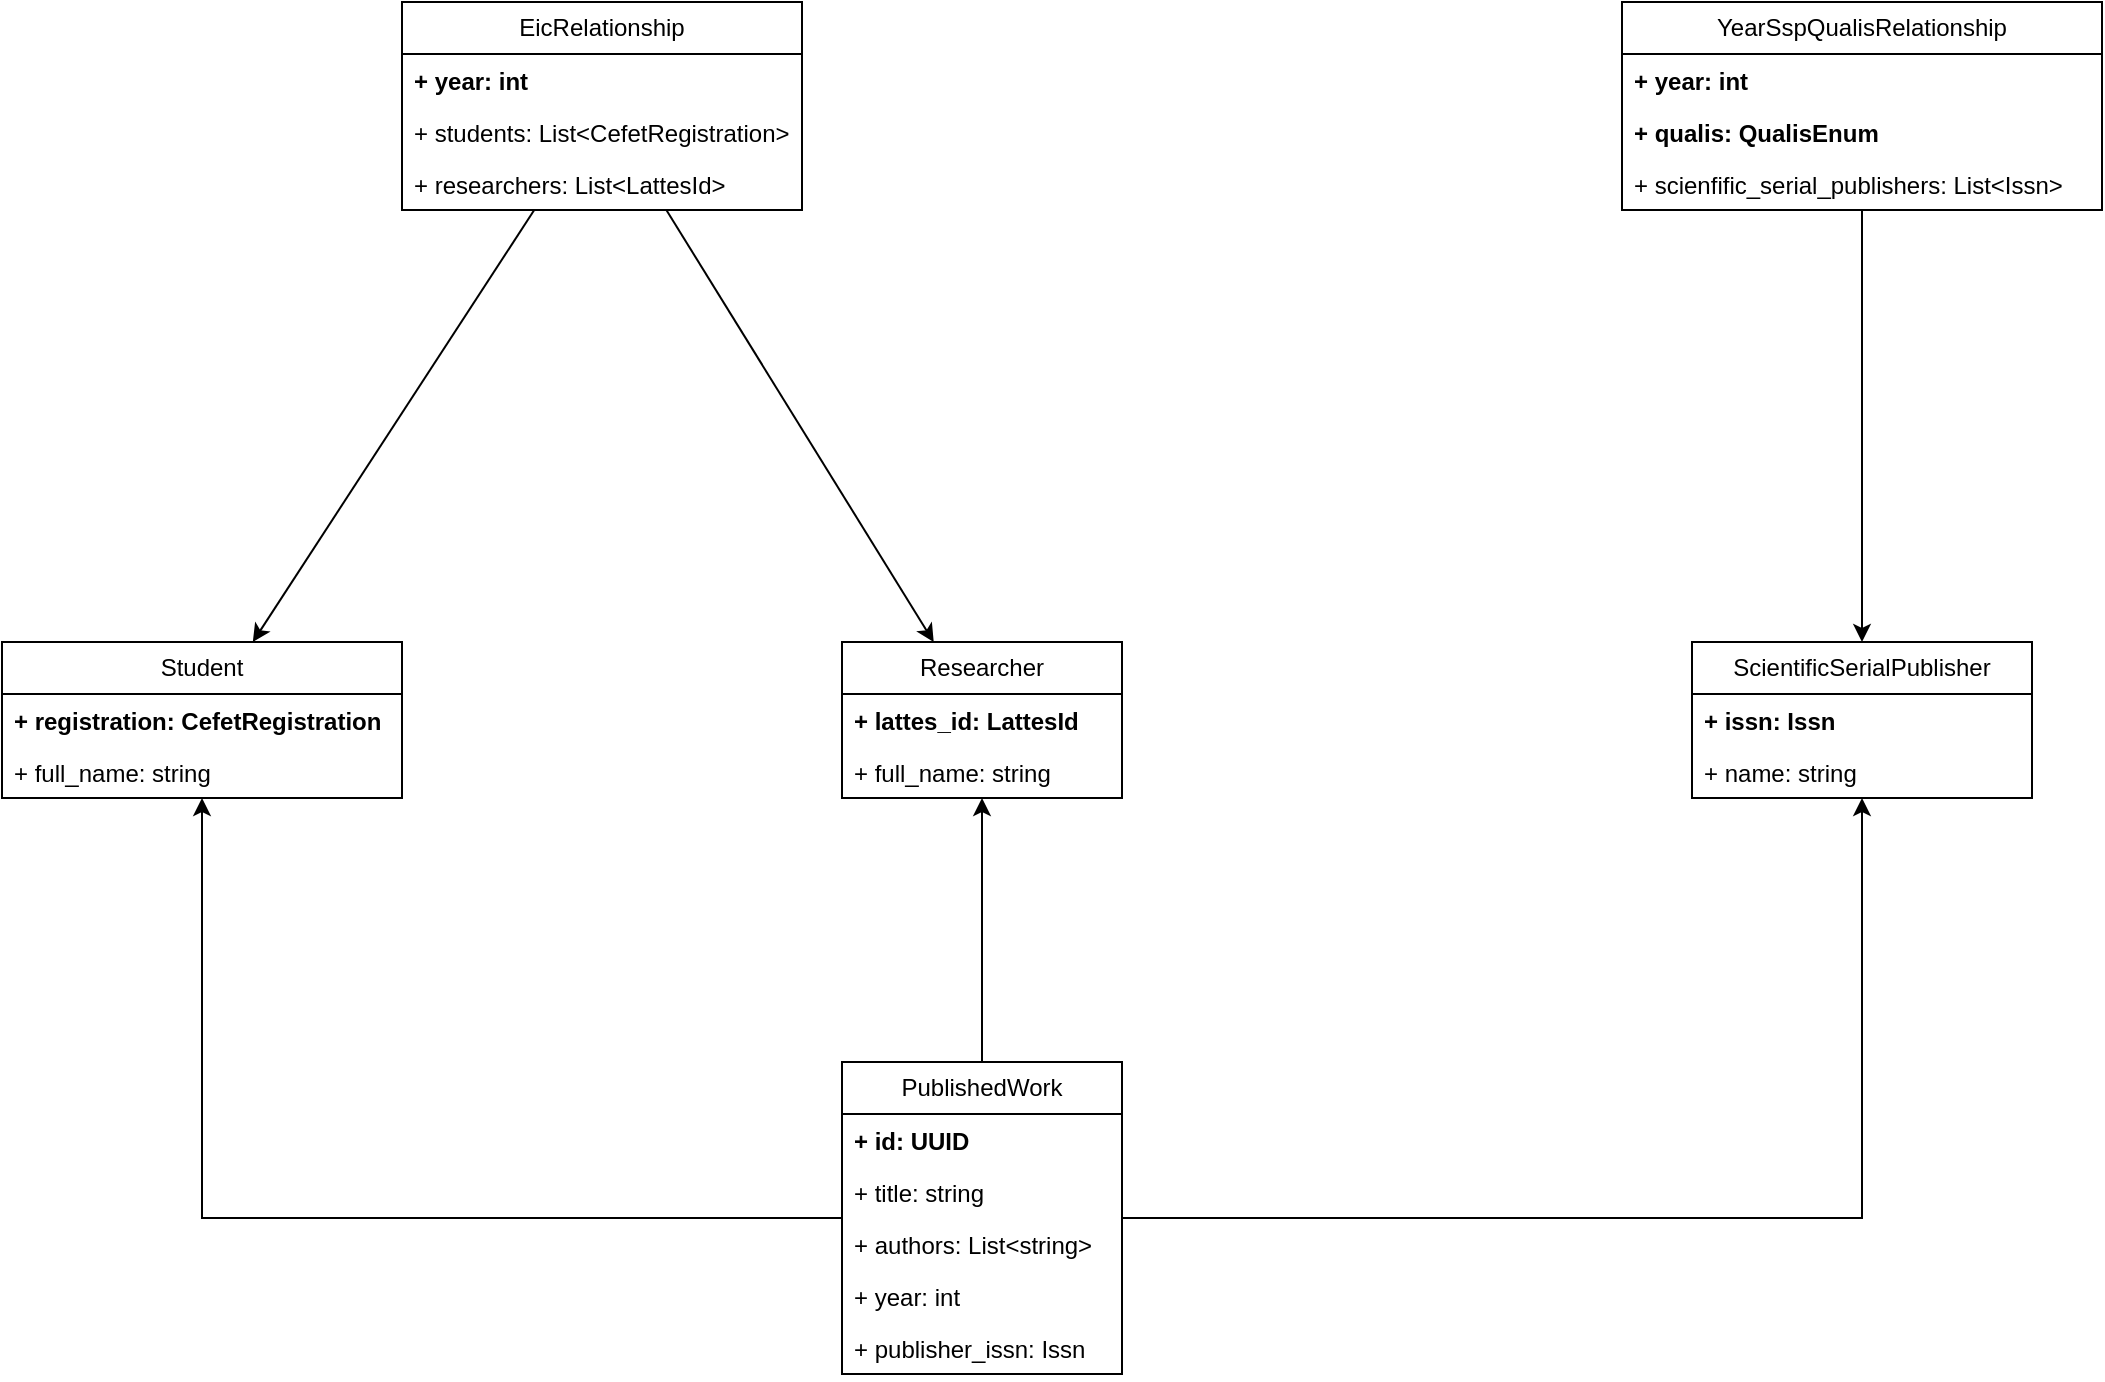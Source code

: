 <mxfile version="22.0.4" type="google" pages="3">
  <diagram name="Data" id="g924wV_q9lsqk1HLsQ02">
    <mxGraphModel grid="1" page="0" gridSize="10" guides="1" tooltips="1" connect="1" arrows="1" fold="1" pageScale="1" pageWidth="827" pageHeight="1169" math="0" shadow="0">
      <root>
        <mxCell id="0" />
        <mxCell id="1" parent="0" />
        <mxCell id="8jh1-jTcFAT42vZJKRF9-1" value="Student" style="swimlane;fontStyle=0;childLayout=stackLayout;horizontal=1;startSize=26;fillColor=none;horizontalStack=0;resizeParent=1;resizeParentMax=0;resizeLast=0;collapsible=1;marginBottom=0;whiteSpace=wrap;html=1;" vertex="1" parent="1">
          <mxGeometry x="-90" y="430" width="200" height="78" as="geometry" />
        </mxCell>
        <mxCell id="8jh1-jTcFAT42vZJKRF9-2" value="&lt;b&gt;+ registration: CefetRegistration&lt;/b&gt;" style="text;strokeColor=none;fillColor=none;align=left;verticalAlign=top;spacingLeft=4;spacingRight=4;overflow=hidden;rotatable=0;points=[[0,0.5],[1,0.5]];portConstraint=eastwest;whiteSpace=wrap;html=1;" vertex="1" parent="8jh1-jTcFAT42vZJKRF9-1">
          <mxGeometry y="26" width="200" height="26" as="geometry" />
        </mxCell>
        <mxCell id="8jh1-jTcFAT42vZJKRF9-3" value="+ full_name: string" style="text;strokeColor=none;fillColor=none;align=left;verticalAlign=top;spacingLeft=4;spacingRight=4;overflow=hidden;rotatable=0;points=[[0,0.5],[1,0.5]];portConstraint=eastwest;whiteSpace=wrap;html=1;" vertex="1" parent="8jh1-jTcFAT42vZJKRF9-1">
          <mxGeometry y="52" width="200" height="26" as="geometry" />
        </mxCell>
        <mxCell id="8jh1-jTcFAT42vZJKRF9-5" value="Researcher" style="swimlane;fontStyle=0;childLayout=stackLayout;horizontal=1;startSize=26;fillColor=none;horizontalStack=0;resizeParent=1;resizeParentMax=0;resizeLast=0;collapsible=1;marginBottom=0;whiteSpace=wrap;html=1;" vertex="1" parent="1">
          <mxGeometry x="330" y="430" width="140" height="78" as="geometry" />
        </mxCell>
        <mxCell id="8jh1-jTcFAT42vZJKRF9-6" value="&lt;b&gt;+ lattes_id: LattesId&lt;/b&gt;" style="text;strokeColor=none;fillColor=none;align=left;verticalAlign=top;spacingLeft=4;spacingRight=4;overflow=hidden;rotatable=0;points=[[0,0.5],[1,0.5]];portConstraint=eastwest;whiteSpace=wrap;html=1;" vertex="1" parent="8jh1-jTcFAT42vZJKRF9-5">
          <mxGeometry y="26" width="140" height="26" as="geometry" />
        </mxCell>
        <mxCell id="8jh1-jTcFAT42vZJKRF9-7" value="+ full_name: string" style="text;strokeColor=none;fillColor=none;align=left;verticalAlign=top;spacingLeft=4;spacingRight=4;overflow=hidden;rotatable=0;points=[[0,0.5],[1,0.5]];portConstraint=eastwest;whiteSpace=wrap;html=1;" vertex="1" parent="8jh1-jTcFAT42vZJKRF9-5">
          <mxGeometry y="52" width="140" height="26" as="geometry" />
        </mxCell>
        <mxCell id="8jh1-jTcFAT42vZJKRF9-9" value="ScientificSerialPublisher" style="swimlane;fontStyle=0;childLayout=stackLayout;horizontal=1;startSize=26;fillColor=none;horizontalStack=0;resizeParent=1;resizeParentMax=0;resizeLast=0;collapsible=1;marginBottom=0;whiteSpace=wrap;html=1;" vertex="1" parent="1">
          <mxGeometry x="755" y="430" width="170" height="78" as="geometry" />
        </mxCell>
        <mxCell id="8jh1-jTcFAT42vZJKRF9-10" value="&lt;b&gt;+ issn: Issn&lt;/b&gt;" style="text;strokeColor=none;fillColor=none;align=left;verticalAlign=top;spacingLeft=4;spacingRight=4;overflow=hidden;rotatable=0;points=[[0,0.5],[1,0.5]];portConstraint=eastwest;whiteSpace=wrap;html=1;" vertex="1" parent="8jh1-jTcFAT42vZJKRF9-9">
          <mxGeometry y="26" width="170" height="26" as="geometry" />
        </mxCell>
        <mxCell id="8jh1-jTcFAT42vZJKRF9-11" value="+ name: string" style="text;strokeColor=none;fillColor=none;align=left;verticalAlign=top;spacingLeft=4;spacingRight=4;overflow=hidden;rotatable=0;points=[[0,0.5],[1,0.5]];portConstraint=eastwest;whiteSpace=wrap;html=1;" vertex="1" parent="8jh1-jTcFAT42vZJKRF9-9">
          <mxGeometry y="52" width="170" height="26" as="geometry" />
        </mxCell>
        <mxCell id="8jh1-jTcFAT42vZJKRF9-17" style="rounded=0;orthogonalLoop=1;jettySize=auto;html=1;" edge="1" parent="1" source="8jh1-jTcFAT42vZJKRF9-13" target="8jh1-jTcFAT42vZJKRF9-5">
          <mxGeometry relative="1" as="geometry" />
        </mxCell>
        <mxCell id="8jh1-jTcFAT42vZJKRF9-23" style="rounded=0;orthogonalLoop=1;jettySize=auto;html=1;" edge="1" parent="1" source="8jh1-jTcFAT42vZJKRF9-13" target="8jh1-jTcFAT42vZJKRF9-1">
          <mxGeometry relative="1" as="geometry" />
        </mxCell>
        <mxCell id="8jh1-jTcFAT42vZJKRF9-13" value="EicRelationship" style="swimlane;fontStyle=0;childLayout=stackLayout;horizontal=1;startSize=26;fillColor=none;horizontalStack=0;resizeParent=1;resizeParentMax=0;resizeLast=0;collapsible=1;marginBottom=0;whiteSpace=wrap;html=1;" vertex="1" parent="1">
          <mxGeometry x="110" y="110" width="200" height="104" as="geometry" />
        </mxCell>
        <mxCell id="8jh1-jTcFAT42vZJKRF9-14" value="&lt;b&gt;+ year: int&lt;/b&gt;" style="text;strokeColor=none;fillColor=none;align=left;verticalAlign=top;spacingLeft=4;spacingRight=4;overflow=hidden;rotatable=0;points=[[0,0.5],[1,0.5]];portConstraint=eastwest;whiteSpace=wrap;html=1;" vertex="1" parent="8jh1-jTcFAT42vZJKRF9-13">
          <mxGeometry y="26" width="200" height="26" as="geometry" />
        </mxCell>
        <mxCell id="8jh1-jTcFAT42vZJKRF9-15" value="+ students: List&amp;lt;CefetRegistration&amp;gt;" style="text;strokeColor=none;fillColor=none;align=left;verticalAlign=top;spacingLeft=4;spacingRight=4;overflow=hidden;rotatable=0;points=[[0,0.5],[1,0.5]];portConstraint=eastwest;whiteSpace=wrap;html=1;" vertex="1" parent="8jh1-jTcFAT42vZJKRF9-13">
          <mxGeometry y="52" width="200" height="26" as="geometry" />
        </mxCell>
        <mxCell id="8jh1-jTcFAT42vZJKRF9-16" value="+ researchers: List&amp;lt;LattesId&amp;gt;" style="text;strokeColor=none;fillColor=none;align=left;verticalAlign=top;spacingLeft=4;spacingRight=4;overflow=hidden;rotatable=0;points=[[0,0.5],[1,0.5]];portConstraint=eastwest;whiteSpace=wrap;html=1;" vertex="1" parent="8jh1-jTcFAT42vZJKRF9-13">
          <mxGeometry y="78" width="200" height="26" as="geometry" />
        </mxCell>
        <mxCell id="8jh1-jTcFAT42vZJKRF9-22" style="rounded=0;orthogonalLoop=1;jettySize=auto;html=1;" edge="1" parent="1" source="8jh1-jTcFAT42vZJKRF9-18" target="8jh1-jTcFAT42vZJKRF9-9">
          <mxGeometry relative="1" as="geometry" />
        </mxCell>
        <mxCell id="8jh1-jTcFAT42vZJKRF9-18" value="YearSspQualisRelationship" style="swimlane;fontStyle=0;childLayout=stackLayout;horizontal=1;startSize=26;fillColor=none;horizontalStack=0;resizeParent=1;resizeParentMax=0;resizeLast=0;collapsible=1;marginBottom=0;whiteSpace=wrap;html=1;" vertex="1" parent="1">
          <mxGeometry x="720" y="110" width="240" height="104" as="geometry" />
        </mxCell>
        <mxCell id="8jh1-jTcFAT42vZJKRF9-19" value="&lt;b&gt;+ year: int&lt;/b&gt;" style="text;strokeColor=none;fillColor=none;align=left;verticalAlign=top;spacingLeft=4;spacingRight=4;overflow=hidden;rotatable=0;points=[[0,0.5],[1,0.5]];portConstraint=eastwest;whiteSpace=wrap;html=1;" vertex="1" parent="8jh1-jTcFAT42vZJKRF9-18">
          <mxGeometry y="26" width="240" height="26" as="geometry" />
        </mxCell>
        <mxCell id="nax7XvY5PfOlKaWpwIpr-1" value="+ qualis: QualisEnum" style="text;strokeColor=none;fillColor=none;align=left;verticalAlign=top;spacingLeft=4;spacingRight=4;overflow=hidden;rotatable=0;points=[[0,0.5],[1,0.5]];portConstraint=eastwest;whiteSpace=wrap;html=1;fontStyle=1" vertex="1" parent="8jh1-jTcFAT42vZJKRF9-18">
          <mxGeometry y="52" width="240" height="26" as="geometry" />
        </mxCell>
        <mxCell id="8jh1-jTcFAT42vZJKRF9-20" value="+ scienfific_serial_publishers: List&amp;lt;Issn&amp;gt;" style="text;strokeColor=none;fillColor=none;align=left;verticalAlign=top;spacingLeft=4;spacingRight=4;overflow=hidden;rotatable=0;points=[[0,0.5],[1,0.5]];portConstraint=eastwest;whiteSpace=wrap;html=1;" vertex="1" parent="8jh1-jTcFAT42vZJKRF9-18">
          <mxGeometry y="78" width="240" height="26" as="geometry" />
        </mxCell>
        <mxCell id="qDHLPpR89eTPL8Gvhcdw-7" style="edgeStyle=orthogonalEdgeStyle;rounded=0;orthogonalLoop=1;jettySize=auto;html=1;" edge="1" parent="1" source="qDHLPpR89eTPL8Gvhcdw-1" target="8jh1-jTcFAT42vZJKRF9-1">
          <mxGeometry relative="1" as="geometry" />
        </mxCell>
        <mxCell id="qDHLPpR89eTPL8Gvhcdw-8" style="edgeStyle=orthogonalEdgeStyle;rounded=0;orthogonalLoop=1;jettySize=auto;html=1;" edge="1" parent="1" source="qDHLPpR89eTPL8Gvhcdw-1" target="8jh1-jTcFAT42vZJKRF9-5">
          <mxGeometry relative="1" as="geometry" />
        </mxCell>
        <mxCell id="qDHLPpR89eTPL8Gvhcdw-9" style="edgeStyle=orthogonalEdgeStyle;rounded=0;orthogonalLoop=1;jettySize=auto;html=1;" edge="1" parent="1" source="qDHLPpR89eTPL8Gvhcdw-1" target="8jh1-jTcFAT42vZJKRF9-9">
          <mxGeometry relative="1" as="geometry" />
        </mxCell>
        <mxCell id="qDHLPpR89eTPL8Gvhcdw-1" value="PublishedWork" style="swimlane;fontStyle=0;childLayout=stackLayout;horizontal=1;startSize=26;fillColor=none;horizontalStack=0;resizeParent=1;resizeParentMax=0;resizeLast=0;collapsible=1;marginBottom=0;whiteSpace=wrap;html=1;" vertex="1" parent="1">
          <mxGeometry x="330" y="640" width="140" height="156" as="geometry" />
        </mxCell>
        <mxCell id="qDHLPpR89eTPL8Gvhcdw-2" value="&lt;b&gt;+ id: UUID&lt;/b&gt;" style="text;strokeColor=none;fillColor=none;align=left;verticalAlign=top;spacingLeft=4;spacingRight=4;overflow=hidden;rotatable=0;points=[[0,0.5],[1,0.5]];portConstraint=eastwest;whiteSpace=wrap;html=1;" vertex="1" parent="qDHLPpR89eTPL8Gvhcdw-1">
          <mxGeometry y="26" width="140" height="26" as="geometry" />
        </mxCell>
        <mxCell id="qDHLPpR89eTPL8Gvhcdw-3" value="+ title: string" style="text;strokeColor=none;fillColor=none;align=left;verticalAlign=top;spacingLeft=4;spacingRight=4;overflow=hidden;rotatable=0;points=[[0,0.5],[1,0.5]];portConstraint=eastwest;whiteSpace=wrap;html=1;" vertex="1" parent="qDHLPpR89eTPL8Gvhcdw-1">
          <mxGeometry y="52" width="140" height="26" as="geometry" />
        </mxCell>
        <mxCell id="qDHLPpR89eTPL8Gvhcdw-4" value="+ authors: List&amp;lt;string&amp;gt;" style="text;strokeColor=none;fillColor=none;align=left;verticalAlign=top;spacingLeft=4;spacingRight=4;overflow=hidden;rotatable=0;points=[[0,0.5],[1,0.5]];portConstraint=eastwest;whiteSpace=wrap;html=1;" vertex="1" parent="qDHLPpR89eTPL8Gvhcdw-1">
          <mxGeometry y="78" width="140" height="26" as="geometry" />
        </mxCell>
        <mxCell id="qDHLPpR89eTPL8Gvhcdw-5" value="+ year: int" style="text;strokeColor=none;fillColor=none;align=left;verticalAlign=top;spacingLeft=4;spacingRight=4;overflow=hidden;rotatable=0;points=[[0,0.5],[1,0.5]];portConstraint=eastwest;whiteSpace=wrap;html=1;" vertex="1" parent="qDHLPpR89eTPL8Gvhcdw-1">
          <mxGeometry y="104" width="140" height="26" as="geometry" />
        </mxCell>
        <mxCell id="qDHLPpR89eTPL8Gvhcdw-6" value="+ publisher_issn: Issn" style="text;strokeColor=none;fillColor=none;align=left;verticalAlign=top;spacingLeft=4;spacingRight=4;overflow=hidden;rotatable=0;points=[[0,0.5],[1,0.5]];portConstraint=eastwest;whiteSpace=wrap;html=1;" vertex="1" parent="qDHLPpR89eTPL8Gvhcdw-1">
          <mxGeometry y="130" width="140" height="26" as="geometry" />
        </mxCell>
      </root>
    </mxGraphModel>
  </diagram>
  <diagram id="5BA3nEMadehkh-iV1kBV" name="Modules">
    <mxGraphModel grid="1" page="0" gridSize="10" guides="1" tooltips="1" connect="1" arrows="1" fold="1" pageScale="1" pageWidth="827" pageHeight="1169" math="0" shadow="0">
      <root>
        <mxCell id="0" />
        <mxCell id="1" parent="0" />
        <mxCell id="O_pOclD7AqJxKqq9FH5Q-16" style="edgeStyle=orthogonalEdgeStyle;rounded=0;orthogonalLoop=1;jettySize=auto;html=1;" edge="1" parent="1" source="O_pOclD7AqJxKqq9FH5Q-2" target="O_pOclD7AqJxKqq9FH5Q-3">
          <mxGeometry relative="1" as="geometry" />
        </mxCell>
        <mxCell id="O_pOclD7AqJxKqq9FH5Q-2" value="XLSX Report View" style="shape=module;align=left;spacingLeft=20;align=center;verticalAlign=top;whiteSpace=wrap;html=1;" vertex="1" parent="1">
          <mxGeometry x="-480" y="250" width="130" height="50" as="geometry" />
        </mxCell>
        <mxCell id="O_pOclD7AqJxKqq9FH5Q-14" style="edgeStyle=orthogonalEdgeStyle;rounded=0;orthogonalLoop=1;jettySize=auto;html=1;" edge="1" parent="1" source="O_pOclD7AqJxKqq9FH5Q-3" target="O_pOclD7AqJxKqq9FH5Q-13">
          <mxGeometry relative="1" as="geometry" />
        </mxCell>
        <mxCell id="O_pOclD7AqJxKqq9FH5Q-3" value="Report Presenter" style="shape=module;align=left;spacingLeft=20;align=center;verticalAlign=top;whiteSpace=wrap;html=1;" vertex="1" parent="1">
          <mxGeometry x="-480" y="80" width="130" height="50" as="geometry" />
        </mxCell>
        <mxCell id="O_pOclD7AqJxKqq9FH5Q-4" value="Interface Report Generator" style="shape=module;align=left;spacingLeft=20;align=center;verticalAlign=top;whiteSpace=wrap;html=1;" vertex="1" parent="1">
          <mxGeometry x="178" y="-90" width="130" height="50" as="geometry" />
        </mxCell>
        <mxCell id="O_pOclD7AqJxKqq9FH5Q-11" style="edgeStyle=orthogonalEdgeStyle;rounded=0;orthogonalLoop=1;jettySize=auto;html=1;" edge="1" parent="1" source="mzHQakg94LfL3IKHxKvE-1" target="O_pOclD7AqJxKqq9FH5Q-4">
          <mxGeometry relative="1" as="geometry">
            <Array as="points">
              <mxPoint x="31" y="20" />
              <mxPoint x="243" y="20" />
            </Array>
          </mxGeometry>
        </mxCell>
        <mxCell id="mzHQakg94LfL3IKHxKvE-1" value="PublishedWorks Collector" style="shape=module;align=left;spacingLeft=20;align=center;verticalAlign=top;whiteSpace=wrap;html=1;" vertex="1" parent="1">
          <mxGeometry x="-34" y="80" width="130" height="50" as="geometry" />
        </mxCell>
        <mxCell id="O_pOclD7AqJxKqq9FH5Q-8" style="edgeStyle=orthogonalEdgeStyle;rounded=0;orthogonalLoop=1;jettySize=auto;html=1;" edge="1" parent="1" source="mzHQakg94LfL3IKHxKvE-2" target="O_pOclD7AqJxKqq9FH5Q-4">
          <mxGeometry relative="1" as="geometry" />
        </mxCell>
        <mxCell id="mzHQakg94LfL3IKHxKvE-2" value="Researchers Collector" style="shape=module;align=left;spacingLeft=20;align=center;verticalAlign=top;whiteSpace=wrap;html=1;" vertex="1" parent="1">
          <mxGeometry x="178" y="80" width="130" height="50" as="geometry" />
        </mxCell>
        <mxCell id="O_pOclD7AqJxKqq9FH5Q-9" style="edgeStyle=orthogonalEdgeStyle;rounded=0;orthogonalLoop=1;jettySize=auto;html=1;" edge="1" parent="1" source="mzHQakg94LfL3IKHxKvE-3" target="O_pOclD7AqJxKqq9FH5Q-4">
          <mxGeometry relative="1" as="geometry">
            <Array as="points">
              <mxPoint x="454" y="20" />
              <mxPoint x="243" y="20" />
            </Array>
          </mxGeometry>
        </mxCell>
        <mxCell id="mzHQakg94LfL3IKHxKvE-3" value="Students Collector" style="shape=module;align=left;spacingLeft=20;align=center;verticalAlign=top;whiteSpace=wrap;html=1;" vertex="1" parent="1">
          <mxGeometry x="389" y="80" width="130" height="50" as="geometry" />
        </mxCell>
        <mxCell id="O_pOclD7AqJxKqq9FH5Q-10" style="edgeStyle=orthogonalEdgeStyle;rounded=0;orthogonalLoop=1;jettySize=auto;html=1;" edge="1" parent="1" source="O_pOclD7AqJxKqq9FH5Q-1" target="O_pOclD7AqJxKqq9FH5Q-4">
          <mxGeometry relative="1" as="geometry">
            <Array as="points">
              <mxPoint x="665" y="20" />
              <mxPoint x="243" y="20" />
            </Array>
          </mxGeometry>
        </mxCell>
        <mxCell id="O_pOclD7AqJxKqq9FH5Q-1" value="ScientificSerialPublisher Collector" style="shape=module;align=left;spacingLeft=20;align=center;verticalAlign=top;whiteSpace=wrap;html=1;" vertex="1" parent="1">
          <mxGeometry x="580" y="80" width="170" height="50" as="geometry" />
        </mxCell>
        <mxCell id="O_pOclD7AqJxKqq9FH5Q-12" style="edgeStyle=orthogonalEdgeStyle;rounded=0;orthogonalLoop=1;jettySize=auto;html=1;" edge="1" parent="1" source="O_pOclD7AqJxKqq9FH5Q-5" target="O_pOclD7AqJxKqq9FH5Q-4">
          <mxGeometry relative="1" as="geometry">
            <Array as="points">
              <mxPoint x="-180" y="20" />
              <mxPoint x="243" y="20" />
            </Array>
          </mxGeometry>
        </mxCell>
        <mxCell id="O_pOclD7AqJxKqq9FH5Q-5" value="Database Gateway" style="shape=module;align=left;spacingLeft=20;align=center;verticalAlign=top;whiteSpace=wrap;html=1;" vertex="1" parent="1">
          <mxGeometry x="-250" y="80" width="140" height="50" as="geometry" />
        </mxCell>
        <mxCell id="O_pOclD7AqJxKqq9FH5Q-15" style="edgeStyle=orthogonalEdgeStyle;rounded=0;orthogonalLoop=1;jettySize=auto;html=1;" edge="1" parent="1" source="O_pOclD7AqJxKqq9FH5Q-13" target="O_pOclD7AqJxKqq9FH5Q-4">
          <mxGeometry relative="1" as="geometry" />
        </mxCell>
        <mxCell id="O_pOclD7AqJxKqq9FH5Q-13" value="Linear Report Generator" style="shape=module;align=left;spacingLeft=20;align=center;verticalAlign=top;whiteSpace=wrap;html=1;" vertex="1" parent="1">
          <mxGeometry x="-480" y="-90" width="130" height="50" as="geometry" />
        </mxCell>
      </root>
    </mxGraphModel>
  </diagram>
  <diagram id="NruIVY-pAksFFUQUQuMX" name="Components">
    <mxGraphModel grid="1" page="0" gridSize="10" guides="1" tooltips="1" connect="1" arrows="1" fold="1" pageScale="1" pageWidth="827" pageHeight="1169" math="0" shadow="0">
      <root>
        <mxCell id="0" />
        <mxCell id="1" parent="0" />
        <mxCell id="UVUdmniq4vKQqQ0quun4-10" value="&lt;p style=&quot;margin: 6px 0px 0px;&quot;&gt;&lt;b&gt;&amp;nbsp; Logic Layer&lt;/b&gt;&lt;/p&gt;" style="align=left;overflow=fill;html=1;dropTarget=0;whiteSpace=wrap;" vertex="1" parent="1">
          <mxGeometry x="-130" y="-460" width="970" height="390" as="geometry" />
        </mxCell>
        <mxCell id="UVUdmniq4vKQqQ0quun4-11" value="" style="shape=component;jettyWidth=8;jettyHeight=4;" vertex="1" parent="UVUdmniq4vKQqQ0quun4-10">
          <mxGeometry x="1" width="20" height="20" relative="1" as="geometry">
            <mxPoint x="-24" y="4" as="offset" />
          </mxGeometry>
        </mxCell>
        <mxCell id="wvu2l-x5AkVvMcB72rej-6" value="DataGateway" style="html=1;whiteSpace=wrap;" vertex="1" parent="1">
          <mxGeometry x="165" y="-170" width="110" height="50" as="geometry" />
        </mxCell>
        <mxCell id="wvu2l-x5AkVvMcB72rej-8" value="" style="group" connectable="0" vertex="1" parent="1">
          <mxGeometry x="-260" y="40" width="1090" height="280" as="geometry" />
        </mxCell>
        <mxCell id="eioY50DjuzXXVUgPDdE5-7" value="&lt;p style=&quot;margin: 6px 0px 0px;&quot;&gt;&lt;b&gt;&amp;nbsp; &amp;nbsp;Data Access Layer&lt;/b&gt;&lt;/p&gt;" style="align=left;overflow=fill;html=1;dropTarget=0;whiteSpace=wrap;" vertex="1" parent="wvu2l-x5AkVvMcB72rej-8">
          <mxGeometry width="1090" height="280" as="geometry" />
        </mxCell>
        <mxCell id="eioY50DjuzXXVUgPDdE5-8" value="" style="shape=component;jettyWidth=8;jettyHeight=4;" vertex="1" parent="eioY50DjuzXXVUgPDdE5-7">
          <mxGeometry x="1" width="20" height="20" relative="1" as="geometry">
            <mxPoint x="-24" y="4" as="offset" />
          </mxGeometry>
        </mxCell>
        <mxCell id="eioY50DjuzXXVUgPDdE5-2" value="IDatabase" style="html=1;whiteSpace=wrap;" vertex="1" parent="wvu2l-x5AkVvMcB72rej-8">
          <mxGeometry x="30" y="150" width="110" height="50" as="geometry" />
        </mxCell>
        <mxCell id="wvu2l-x5AkVvMcB72rej-1" style="edgeStyle=orthogonalEdgeStyle;rounded=0;orthogonalLoop=1;jettySize=auto;html=1;" edge="1" parent="wvu2l-x5AkVvMcB72rej-8" source="eioY50DjuzXXVUgPDdE5-1" target="eioY50DjuzXXVUgPDdE5-2">
          <mxGeometry relative="1" as="geometry">
            <Array as="points">
              <mxPoint x="480" y="110" />
              <mxPoint x="85" y="110" />
            </Array>
          </mxGeometry>
        </mxCell>
        <mxCell id="eioY50DjuzXXVUgPDdE5-1" value="DatabaseController" style="html=1;whiteSpace=wrap;" vertex="1" parent="wvu2l-x5AkVvMcB72rej-8">
          <mxGeometry x="422.5" y="30" width="115" height="50" as="geometry" />
        </mxCell>
        <mxCell id="hBXDdNQRIQd6uk4EqMoQ-1" value="IStudentsCollector" style="html=1;whiteSpace=wrap;" vertex="1" parent="wvu2l-x5AkVvMcB72rej-8">
          <mxGeometry x="223" y="150" width="120" height="50" as="geometry" />
        </mxCell>
        <mxCell id="wvu2l-x5AkVvMcB72rej-2" style="edgeStyle=orthogonalEdgeStyle;rounded=0;orthogonalLoop=1;jettySize=auto;html=1;" edge="1" parent="wvu2l-x5AkVvMcB72rej-8" source="eioY50DjuzXXVUgPDdE5-1" target="hBXDdNQRIQd6uk4EqMoQ-1">
          <mxGeometry relative="1" as="geometry">
            <Array as="points">
              <mxPoint x="480" y="110" />
              <mxPoint x="283" y="110" />
            </Array>
          </mxGeometry>
        </mxCell>
        <mxCell id="VjM7FW-xuo4FsHfPQKcs-1" value="IResearchesCollector" style="html=1;whiteSpace=wrap;" vertex="1" parent="wvu2l-x5AkVvMcB72rej-8">
          <mxGeometry x="410" y="150" width="140" height="50" as="geometry" />
        </mxCell>
        <mxCell id="wvu2l-x5AkVvMcB72rej-3" style="edgeStyle=orthogonalEdgeStyle;rounded=0;orthogonalLoop=1;jettySize=auto;html=1;" edge="1" parent="wvu2l-x5AkVvMcB72rej-8" source="eioY50DjuzXXVUgPDdE5-1" target="VjM7FW-xuo4FsHfPQKcs-1">
          <mxGeometry relative="1" as="geometry" />
        </mxCell>
        <mxCell id="VjM7FW-xuo4FsHfPQKcs-2" value="IPublishedWorksCollector" style="html=1;whiteSpace=wrap;" vertex="1" parent="wvu2l-x5AkVvMcB72rej-8">
          <mxGeometry x="620" y="150" width="160" height="50" as="geometry" />
        </mxCell>
        <mxCell id="wvu2l-x5AkVvMcB72rej-4" style="edgeStyle=orthogonalEdgeStyle;rounded=0;orthogonalLoop=1;jettySize=auto;html=1;" edge="1" parent="wvu2l-x5AkVvMcB72rej-8" source="eioY50DjuzXXVUgPDdE5-1" target="VjM7FW-xuo4FsHfPQKcs-2">
          <mxGeometry relative="1" as="geometry">
            <Array as="points">
              <mxPoint x="480" y="110" />
              <mxPoint x="700" y="110" />
            </Array>
          </mxGeometry>
        </mxCell>
        <mxCell id="VjM7FW-xuo4FsHfPQKcs-3" value="IScientificSerialPublishersCollector" style="html=1;whiteSpace=wrap;" vertex="1" parent="wvu2l-x5AkVvMcB72rej-8">
          <mxGeometry x="850" y="150" width="210" height="50" as="geometry" />
        </mxCell>
        <mxCell id="wvu2l-x5AkVvMcB72rej-5" style="edgeStyle=orthogonalEdgeStyle;rounded=0;orthogonalLoop=1;jettySize=auto;html=1;" edge="1" parent="wvu2l-x5AkVvMcB72rej-8" source="eioY50DjuzXXVUgPDdE5-1" target="VjM7FW-xuo4FsHfPQKcs-3">
          <mxGeometry relative="1" as="geometry">
            <Array as="points">
              <mxPoint x="480" y="110" />
              <mxPoint x="955" y="110" />
            </Array>
          </mxGeometry>
        </mxCell>
        <mxCell id="wvu2l-x5AkVvMcB72rej-7" style="rounded=0;orthogonalLoop=1;jettySize=auto;html=1;endArrow=block;endFill=0;strokeWidth=1;endSize=16;" edge="1" parent="1" source="eioY50DjuzXXVUgPDdE5-1" target="wvu2l-x5AkVvMcB72rej-6">
          <mxGeometry relative="1" as="geometry" />
        </mxCell>
        <mxCell id="wvu2l-x5AkVvMcB72rej-10" style="edgeStyle=orthogonalEdgeStyle;rounded=0;orthogonalLoop=1;jettySize=auto;html=1;entryX=0.5;entryY=0;entryDx=0;entryDy=0;" edge="1" parent="1" source="wvu2l-x5AkVvMcB72rej-9" target="wvu2l-x5AkVvMcB72rej-6">
          <mxGeometry relative="1" as="geometry" />
        </mxCell>
        <mxCell id="UVUdmniq4vKQqQ0quun4-3" style="edgeStyle=orthogonalEdgeStyle;rounded=0;orthogonalLoop=1;jettySize=auto;html=1;" edge="1" parent="1" source="wvu2l-x5AkVvMcB72rej-9" target="UVUdmniq4vKQqQ0quun4-1">
          <mxGeometry relative="1" as="geometry" />
        </mxCell>
        <mxCell id="UVUdmniq4vKQqQ0quun4-7" style="edgeStyle=orthogonalEdgeStyle;rounded=0;orthogonalLoop=1;jettySize=auto;html=1;" edge="1" parent="1" source="wvu2l-x5AkVvMcB72rej-9" target="UVUdmniq4vKQqQ0quun4-5">
          <mxGeometry relative="1" as="geometry">
            <Array as="points">
              <mxPoint x="140" y="-305" />
              <mxPoint x="140" y="-250" />
            </Array>
          </mxGeometry>
        </mxCell>
        <mxCell id="UVUdmniq4vKQqQ0quun4-8" style="edgeStyle=orthogonalEdgeStyle;rounded=0;orthogonalLoop=1;jettySize=auto;html=1;" edge="1" parent="1" source="wvu2l-x5AkVvMcB72rej-9" target="UVUdmniq4vKQqQ0quun4-6">
          <mxGeometry relative="1" as="geometry">
            <Array as="points">
              <mxPoint x="140" y="-305" />
              <mxPoint x="140" y="-165" />
            </Array>
          </mxGeometry>
        </mxCell>
        <mxCell id="wvu2l-x5AkVvMcB72rej-9" value="ReportGenerator" style="html=1;whiteSpace=wrap;" vertex="1" parent="1">
          <mxGeometry x="165" y="-330" width="110" height="50" as="geometry" />
        </mxCell>
        <mxCell id="UVUdmniq4vKQqQ0quun4-1" value="PONDOC Entities" style="html=1;whiteSpace=wrap;" vertex="1" parent="1">
          <mxGeometry x="430" y="-330" width="110" height="50" as="geometry" />
        </mxCell>
        <mxCell id="UVUdmniq4vKQqQ0quun4-4" style="edgeStyle=orthogonalEdgeStyle;rounded=0;orthogonalLoop=1;jettySize=auto;html=1;" edge="1" parent="1" source="eioY50DjuzXXVUgPDdE5-1" target="UVUdmniq4vKQqQ0quun4-1">
          <mxGeometry relative="1" as="geometry" />
        </mxCell>
        <mxCell id="UVUdmniq4vKQqQ0quun4-5" value="ReportRequest" style="html=1;whiteSpace=wrap;" vertex="1" parent="1">
          <mxGeometry x="-60" y="-270" width="110" height="50" as="geometry" />
        </mxCell>
        <mxCell id="UVUdmniq4vKQqQ0quun4-6" value="ReportResponse" style="html=1;whiteSpace=wrap;" vertex="1" parent="1">
          <mxGeometry x="-60" y="-190" width="110" height="50" as="geometry" />
        </mxCell>
        <mxCell id="Q9VFeFks9nk030k2yuOy-1" style="edgeStyle=orthogonalEdgeStyle;rounded=0;orthogonalLoop=1;jettySize=auto;html=1;endArrow=block;endFill=0;endSize=16;" edge="1" parent="1" source="3AtHPWHPnfirhuczMod_-1" target="wvu2l-x5AkVvMcB72rej-9">
          <mxGeometry relative="1" as="geometry" />
        </mxCell>
        <mxCell id="Q9VFeFks9nk030k2yuOy-4" style="edgeStyle=orthogonalEdgeStyle;rounded=0;orthogonalLoop=1;jettySize=auto;html=1;" edge="1" parent="1" source="3AtHPWHPnfirhuczMod_-1" target="Q9VFeFks9nk030k2yuOy-3">
          <mxGeometry relative="1" as="geometry">
            <Array as="points">
              <mxPoint x="-480" y="-170" />
            </Array>
          </mxGeometry>
        </mxCell>
        <mxCell id="Q9VFeFks9nk030k2yuOy-5" style="edgeStyle=orthogonalEdgeStyle;rounded=0;orthogonalLoop=1;jettySize=auto;html=1;" edge="1" parent="1" source="3AtHPWHPnfirhuczMod_-1" target="Q9VFeFks9nk030k2yuOy-2">
          <mxGeometry relative="1" as="geometry">
            <Array as="points">
              <mxPoint x="-480" y="-245" />
            </Array>
          </mxGeometry>
        </mxCell>
        <mxCell id="3AtHPWHPnfirhuczMod_-1" value="CliReportGenerator" style="html=1;whiteSpace=wrap;" vertex="1" parent="1">
          <mxGeometry x="-510" y="-400" width="140" height="50" as="geometry" />
        </mxCell>
        <mxCell id="Q9VFeFks9nk030k2yuOy-6" style="edgeStyle=orthogonalEdgeStyle;rounded=0;orthogonalLoop=1;jettySize=auto;html=1;endArrow=block;endFill=0;" edge="1" parent="1" source="Q9VFeFks9nk030k2yuOy-2" target="UVUdmniq4vKQqQ0quun4-5">
          <mxGeometry relative="1" as="geometry" />
        </mxCell>
        <mxCell id="Q9VFeFks9nk030k2yuOy-2" value="CliReportRequest" style="html=1;whiteSpace=wrap;" vertex="1" parent="1">
          <mxGeometry x="-450" y="-270" width="120" height="50" as="geometry" />
        </mxCell>
        <mxCell id="Q9VFeFks9nk030k2yuOy-7" style="edgeStyle=orthogonalEdgeStyle;rounded=0;orthogonalLoop=1;jettySize=auto;html=1;endArrow=block;endFill=0;" edge="1" parent="1" source="Q9VFeFks9nk030k2yuOy-3" target="UVUdmniq4vKQqQ0quun4-6">
          <mxGeometry relative="1" as="geometry" />
        </mxCell>
        <mxCell id="Q9VFeFks9nk030k2yuOy-3" value="CliReportResponse" style="html=1;whiteSpace=wrap;" vertex="1" parent="1">
          <mxGeometry x="-450" y="-190" width="120" height="50" as="geometry" />
        </mxCell>
      </root>
    </mxGraphModel>
  </diagram>
</mxfile>
